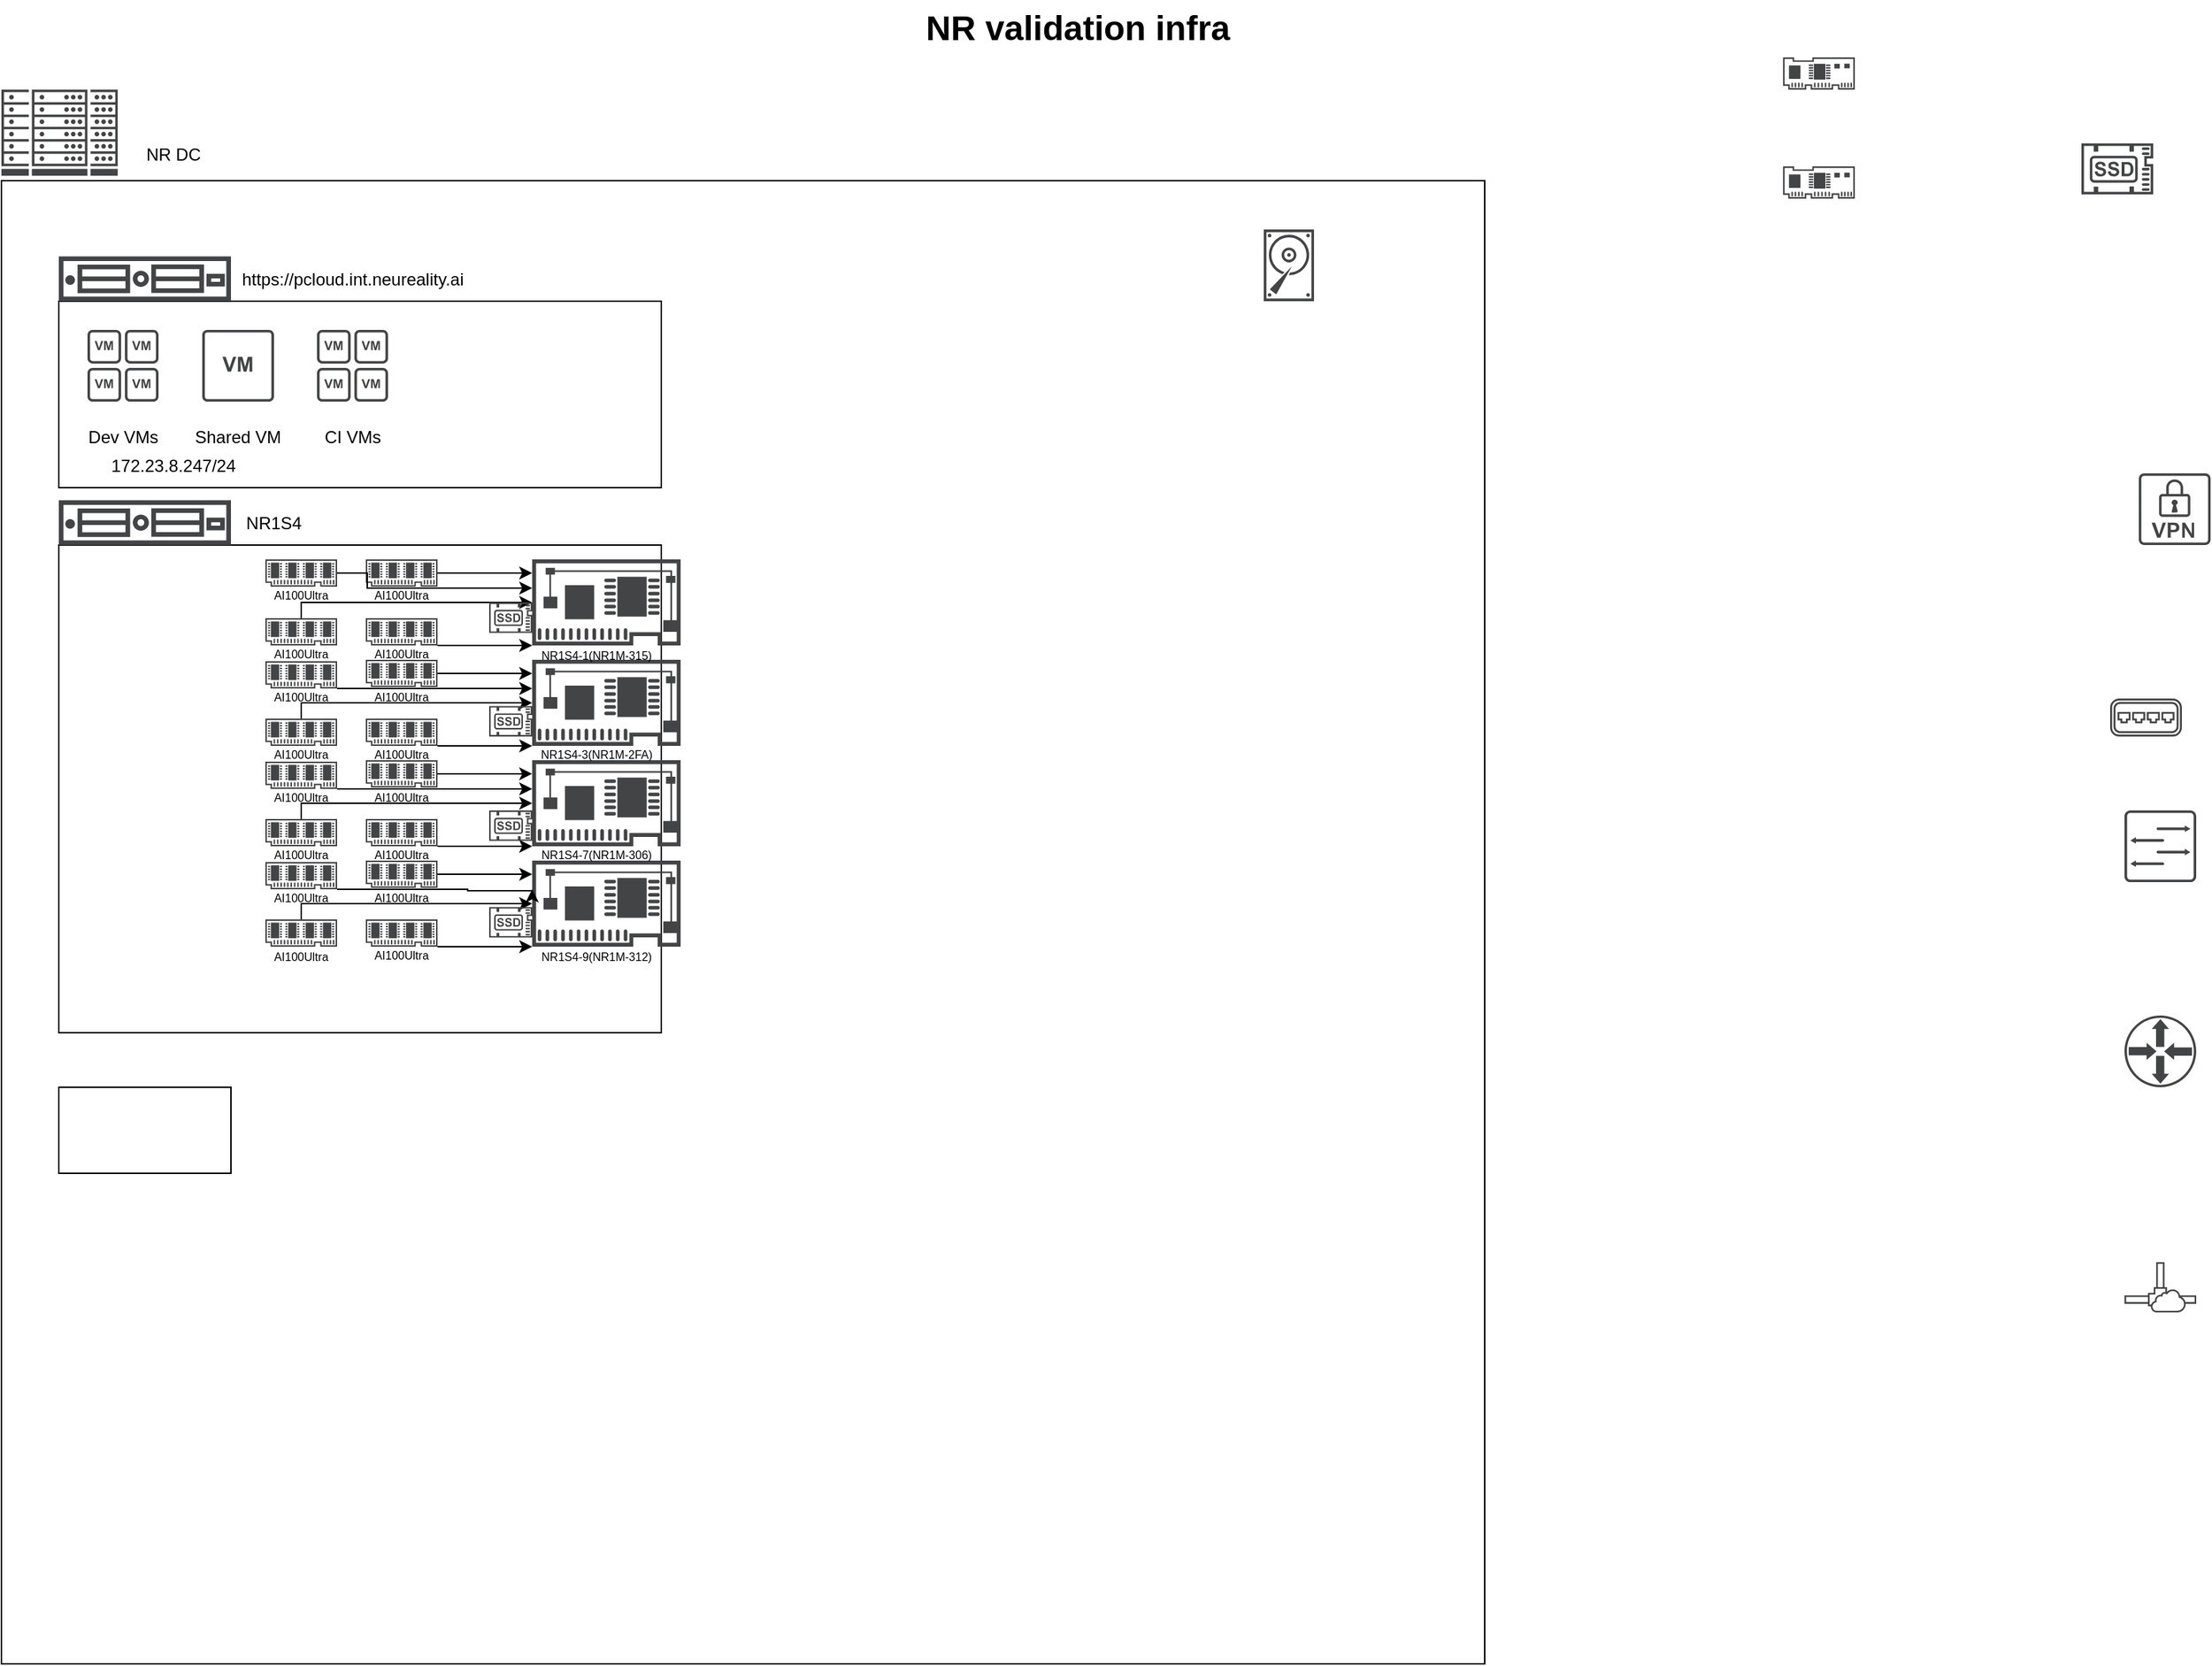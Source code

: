 <mxfile version="26.1.2">
  <diagram name="Page-1" id="e3a06f82-3646-2815-327d-82caf3d4e204">
    <mxGraphModel dx="1027" dy="695" grid="1" gridSize="10" guides="1" tooltips="1" connect="1" arrows="1" fold="1" page="1" pageScale="1.5" pageWidth="1169" pageHeight="826" background="none" math="0" shadow="0">
      <root>
        <mxCell id="0" style=";html=1;" />
        <mxCell id="1" style=";html=1;" parent="0" />
        <mxCell id="L7qNaI3SkkEX6VafHR-W-15" value="" style="whiteSpace=wrap;html=1;aspect=fixed;movable=0;resizable=0;rotatable=0;deletable=0;editable=0;locked=1;connectable=0;" vertex="1" parent="1">
          <mxGeometry x="180" y="156" width="1034" height="1034" as="geometry" />
        </mxCell>
        <mxCell id="L7qNaI3SkkEX6VafHR-W-18" value="" style="rounded=0;whiteSpace=wrap;html=1;movable=0;resizable=0;rotatable=0;deletable=0;editable=0;locked=1;connectable=0;" vertex="1" parent="1">
          <mxGeometry x="220" y="240" width="420" height="130" as="geometry" />
        </mxCell>
        <mxCell id="L7qNaI3SkkEX6VafHR-W-20" value="" style="rounded=0;whiteSpace=wrap;html=1;" vertex="1" parent="1">
          <mxGeometry x="220" y="788" width="120" height="60" as="geometry" />
        </mxCell>
        <mxCell id="L7qNaI3SkkEX6VafHR-W-19" value="" style="rounded=0;whiteSpace=wrap;html=1;movable=0;resizable=0;rotatable=0;deletable=0;editable=0;locked=1;connectable=0;" vertex="1" parent="1">
          <mxGeometry x="220" y="410" width="420" height="340" as="geometry" />
        </mxCell>
        <mxCell id="6a7d8f32e03d9370-62" value="NR validation infra" style="text;strokeColor=none;fillColor=none;html=1;fontSize=24;fontStyle=1;verticalAlign=middle;align=center;" parent="1" vertex="1">
          <mxGeometry x="499" y="30" width="861" height="40" as="geometry" />
        </mxCell>
        <mxCell id="L7qNaI3SkkEX6VafHR-W-2" value="" style="sketch=0;pointerEvents=1;shadow=0;dashed=0;html=1;strokeColor=none;fillColor=#434445;aspect=fixed;labelPosition=center;verticalLabelPosition=bottom;verticalAlign=top;align=center;outlineConnect=0;shape=mxgraph.vvd.ssd;" vertex="1" parent="1">
          <mxGeometry x="1630" y="130" width="50" height="35.5" as="geometry" />
        </mxCell>
        <mxCell id="L7qNaI3SkkEX6VafHR-W-3" value="" style="sketch=0;pointerEvents=1;shadow=0;dashed=0;html=1;strokeColor=none;fillColor=#434445;aspect=fixed;labelPosition=center;verticalLabelPosition=bottom;verticalAlign=top;align=center;outlineConnect=0;shape=mxgraph.vvd.physical_network_adapter;" vertex="1" parent="1">
          <mxGeometry x="550" y="420" width="103.45" height="60" as="geometry" />
        </mxCell>
        <mxCell id="L7qNaI3SkkEX6VafHR-W-4" value="" style="sketch=0;pointerEvents=1;shadow=0;dashed=0;html=1;strokeColor=none;fillColor=#434445;aspect=fixed;labelPosition=center;verticalLabelPosition=bottom;verticalAlign=top;align=center;outlineConnect=0;shape=mxgraph.vvd.scsi_controller;" vertex="1" parent="1">
          <mxGeometry x="1422" y="70" width="50" height="22.5" as="geometry" />
        </mxCell>
        <mxCell id="L7qNaI3SkkEX6VafHR-W-48" style="edgeStyle=orthogonalEdgeStyle;rounded=0;orthogonalLoop=1;jettySize=auto;html=1;" edge="1" parent="1" source="L7qNaI3SkkEX6VafHR-W-5">
          <mxGeometry relative="1" as="geometry">
            <mxPoint x="550" y="429.5" as="targetPoint" />
          </mxGeometry>
        </mxCell>
        <mxCell id="L7qNaI3SkkEX6VafHR-W-5" value="" style="sketch=0;pointerEvents=1;shadow=0;dashed=0;html=1;strokeColor=none;fillColor=#434445;aspect=fixed;labelPosition=center;verticalLabelPosition=bottom;verticalAlign=top;align=center;outlineConnect=0;shape=mxgraph.vvd.memory;" vertex="1" parent="1">
          <mxGeometry x="434" y="420" width="50" height="19" as="geometry" />
        </mxCell>
        <mxCell id="L7qNaI3SkkEX6VafHR-W-6" value="" style="sketch=0;pointerEvents=1;shadow=0;dashed=0;html=1;strokeColor=none;fillColor=#434445;aspect=fixed;labelPosition=center;verticalLabelPosition=bottom;verticalAlign=top;align=center;outlineConnect=0;shape=mxgraph.vvd.disk;" vertex="1" parent="1">
          <mxGeometry x="1060" y="190" width="35" height="50" as="geometry" />
        </mxCell>
        <mxCell id="L7qNaI3SkkEX6VafHR-W-8" value="" style="sketch=0;pointerEvents=1;shadow=0;dashed=0;html=1;strokeColor=none;fillColor=#434445;aspect=fixed;labelPosition=center;verticalLabelPosition=bottom;verticalAlign=top;align=center;outlineConnect=0;shape=mxgraph.vvd.virtual_machine;" vertex="1" parent="1">
          <mxGeometry x="320" y="260" width="50" height="50" as="geometry" />
        </mxCell>
        <mxCell id="L7qNaI3SkkEX6VafHR-W-10" value="" style="sketch=0;pointerEvents=1;shadow=0;dashed=0;html=1;strokeColor=none;fillColor=#434445;aspect=fixed;labelPosition=center;verticalLabelPosition=bottom;verticalAlign=top;align=center;outlineConnect=0;shape=mxgraph.vvd.vpn;" vertex="1" parent="1">
          <mxGeometry x="1670" y="360" width="50" height="50" as="geometry" />
        </mxCell>
        <mxCell id="L7qNaI3SkkEX6VafHR-W-11" value="" style="sketch=0;pointerEvents=1;shadow=0;dashed=0;html=1;strokeColor=none;fillColor=#434445;aspect=fixed;labelPosition=center;verticalLabelPosition=bottom;verticalAlign=top;align=center;outlineConnect=0;shape=mxgraph.vvd.virtual_switch;" vertex="1" parent="1">
          <mxGeometry x="1650" y="517" width="50" height="26.5" as="geometry" />
        </mxCell>
        <mxCell id="L7qNaI3SkkEX6VafHR-W-12" value="" style="sketch=0;pointerEvents=1;shadow=0;dashed=0;html=1;strokeColor=none;fillColor=#434445;aspect=fixed;labelPosition=center;verticalLabelPosition=bottom;verticalAlign=top;align=center;outlineConnect=0;shape=mxgraph.vvd.switch;" vertex="1" parent="1">
          <mxGeometry x="1660" y="595" width="50" height="50" as="geometry" />
        </mxCell>
        <mxCell id="L7qNaI3SkkEX6VafHR-W-13" value="" style="sketch=0;pointerEvents=1;shadow=0;dashed=0;html=1;strokeColor=none;fillColor=#434445;aspect=fixed;labelPosition=center;verticalLabelPosition=bottom;verticalAlign=top;align=center;outlineConnect=0;shape=mxgraph.vvd.physical_upstream_router;" vertex="1" parent="1">
          <mxGeometry x="1660" y="738" width="50" height="50" as="geometry" />
        </mxCell>
        <mxCell id="L7qNaI3SkkEX6VafHR-W-14" value="" style="sketch=0;pointerEvents=1;shadow=0;dashed=0;html=1;strokeColor=none;fillColor=#434445;aspect=fixed;labelPosition=center;verticalLabelPosition=bottom;verticalAlign=top;align=center;outlineConnect=0;shape=mxgraph.vvd.external_networks;" vertex="1" parent="1">
          <mxGeometry x="1660" y="910" width="50" height="35" as="geometry" />
        </mxCell>
        <mxCell id="L7qNaI3SkkEX6VafHR-W-1" value="" style="sketch=0;pointerEvents=1;shadow=0;dashed=0;html=1;strokeColor=none;fillColor=#434445;aspect=fixed;labelPosition=center;verticalLabelPosition=bottom;verticalAlign=top;align=center;outlineConnect=0;shape=mxgraph.vvd.server;movable=0;resizable=0;rotatable=0;deletable=0;editable=0;locked=1;connectable=0;" vertex="1" parent="1">
          <mxGeometry x="220" y="208.8" width="120" height="31.2" as="geometry" />
        </mxCell>
        <mxCell id="L7qNaI3SkkEX6VafHR-W-7" value="" style="sketch=0;pointerEvents=1;shadow=0;dashed=0;html=1;strokeColor=none;fillColor=#434445;aspect=fixed;labelPosition=center;verticalLabelPosition=bottom;verticalAlign=top;align=center;outlineConnect=0;shape=mxgraph.vvd.datacenter;movable=0;resizable=0;rotatable=0;deletable=0;editable=0;locked=1;connectable=0;" vertex="1" parent="1">
          <mxGeometry x="180" y="92.5" width="81.08" height="60" as="geometry" />
        </mxCell>
        <mxCell id="L7qNaI3SkkEX6VafHR-W-17" value="NR DC" style="text;html=1;align=center;verticalAlign=middle;whiteSpace=wrap;rounded=0;" vertex="1" parent="1">
          <mxGeometry x="240" y="122.5" width="120" height="30" as="geometry" />
        </mxCell>
        <mxCell id="L7qNaI3SkkEX6VafHR-W-9" value="" style="sketch=0;pointerEvents=1;shadow=0;dashed=0;html=1;strokeColor=none;fillColor=#434445;aspect=fixed;labelPosition=center;verticalLabelPosition=bottom;verticalAlign=top;align=center;outlineConnect=0;shape=mxgraph.vvd.vm_group;" vertex="1" parent="1">
          <mxGeometry x="240" y="260" width="49.5" height="50" as="geometry" />
        </mxCell>
        <mxCell id="L7qNaI3SkkEX6VafHR-W-21" value="Dev VMs" style="text;html=1;align=center;verticalAlign=middle;whiteSpace=wrap;rounded=0;" vertex="1" parent="1">
          <mxGeometry x="234.75" y="320" width="60" height="30" as="geometry" />
        </mxCell>
        <mxCell id="L7qNaI3SkkEX6VafHR-W-22" value="Shared VM" style="text;html=1;align=center;verticalAlign=middle;whiteSpace=wrap;rounded=0;" vertex="1" parent="1">
          <mxGeometry x="310" y="320" width="70" height="30" as="geometry" />
        </mxCell>
        <mxCell id="L7qNaI3SkkEX6VafHR-W-23" value="" style="sketch=0;pointerEvents=1;shadow=0;dashed=0;html=1;strokeColor=none;fillColor=#434445;aspect=fixed;labelPosition=center;verticalLabelPosition=bottom;verticalAlign=top;align=center;outlineConnect=0;shape=mxgraph.vvd.vm_group;" vertex="1" parent="1">
          <mxGeometry x="400" y="260" width="49.5" height="50" as="geometry" />
        </mxCell>
        <mxCell id="L7qNaI3SkkEX6VafHR-W-24" value="CI VMs" style="text;html=1;align=center;verticalAlign=middle;whiteSpace=wrap;rounded=0;" vertex="1" parent="1">
          <mxGeometry x="394.75" y="320" width="60" height="30" as="geometry" />
        </mxCell>
        <mxCell id="L7qNaI3SkkEX6VafHR-W-25" value="https://pcloud.int.neureality.ai" style="text;html=1;align=center;verticalAlign=middle;whiteSpace=wrap;rounded=0;" vertex="1" parent="1">
          <mxGeometry x="340" y="210" width="170" height="30" as="geometry" />
        </mxCell>
        <mxCell id="L7qNaI3SkkEX6VafHR-W-26" value="" style="sketch=0;pointerEvents=1;shadow=0;dashed=0;html=1;strokeColor=none;fillColor=#434445;aspect=fixed;labelPosition=center;verticalLabelPosition=bottom;verticalAlign=top;align=center;outlineConnect=0;shape=mxgraph.vvd.server;movable=0;resizable=0;rotatable=0;deletable=0;editable=0;locked=1;connectable=0;" vertex="1" parent="1">
          <mxGeometry x="220" y="378.8" width="120" height="31.2" as="geometry" />
        </mxCell>
        <mxCell id="L7qNaI3SkkEX6VafHR-W-27" value="NR1S4" style="text;html=1;align=center;verticalAlign=middle;whiteSpace=wrap;rounded=0;" vertex="1" parent="1">
          <mxGeometry x="340" y="380" width="60" height="30" as="geometry" />
        </mxCell>
        <mxCell id="L7qNaI3SkkEX6VafHR-W-28" value="172.23.8.247/24" style="text;html=1;align=center;verticalAlign=middle;whiteSpace=wrap;rounded=0;" vertex="1" parent="1">
          <mxGeometry x="220" y="340" width="160" height="30" as="geometry" />
        </mxCell>
        <mxCell id="L7qNaI3SkkEX6VafHR-W-29" value="" style="sketch=0;pointerEvents=1;shadow=0;dashed=0;html=1;strokeColor=none;fillColor=#434445;aspect=fixed;labelPosition=center;verticalLabelPosition=bottom;verticalAlign=top;align=center;outlineConnect=0;shape=mxgraph.vvd.scsi_controller;" vertex="1" parent="1">
          <mxGeometry x="1422" y="146" width="50" height="22.5" as="geometry" />
        </mxCell>
        <mxCell id="L7qNaI3SkkEX6VafHR-W-35" value="" style="sketch=0;pointerEvents=1;shadow=0;dashed=0;html=1;strokeColor=none;fillColor=#434445;aspect=fixed;labelPosition=center;verticalLabelPosition=bottom;verticalAlign=top;align=center;outlineConnect=0;shape=mxgraph.vvd.physical_network_adapter;" vertex="1" parent="1">
          <mxGeometry x="550" y="630" width="103.45" height="60" as="geometry" />
        </mxCell>
        <mxCell id="L7qNaI3SkkEX6VafHR-W-40" value="" style="sketch=0;pointerEvents=1;shadow=0;dashed=0;html=1;strokeColor=none;fillColor=#434445;aspect=fixed;labelPosition=center;verticalLabelPosition=bottom;verticalAlign=top;align=center;outlineConnect=0;shape=mxgraph.vvd.physical_network_adapter;" vertex="1" parent="1">
          <mxGeometry x="550" y="490" width="103.45" height="60" as="geometry" />
        </mxCell>
        <mxCell id="L7qNaI3SkkEX6VafHR-W-41" value="" style="sketch=0;pointerEvents=1;shadow=0;dashed=0;html=1;strokeColor=none;fillColor=#434445;aspect=fixed;labelPosition=center;verticalLabelPosition=bottom;verticalAlign=top;align=center;outlineConnect=0;shape=mxgraph.vvd.physical_network_adapter;" vertex="1" parent="1">
          <mxGeometry x="550" y="560" width="103.45" height="60" as="geometry" />
        </mxCell>
        <mxCell id="L7qNaI3SkkEX6VafHR-W-67" style="edgeStyle=orthogonalEdgeStyle;rounded=0;orthogonalLoop=1;jettySize=auto;html=1;" edge="1" parent="1" source="L7qNaI3SkkEX6VafHR-W-42">
          <mxGeometry relative="1" as="geometry">
            <mxPoint x="550" y="499.5" as="targetPoint" />
          </mxGeometry>
        </mxCell>
        <mxCell id="L7qNaI3SkkEX6VafHR-W-42" value="" style="sketch=0;pointerEvents=1;shadow=0;dashed=0;html=1;strokeColor=none;fillColor=#434445;aspect=fixed;labelPosition=center;verticalLabelPosition=bottom;verticalAlign=top;align=center;outlineConnect=0;shape=mxgraph.vvd.memory;" vertex="1" parent="1">
          <mxGeometry x="434" y="490" width="50" height="19" as="geometry" />
        </mxCell>
        <mxCell id="L7qNaI3SkkEX6VafHR-W-128" style="edgeStyle=orthogonalEdgeStyle;rounded=0;orthogonalLoop=1;jettySize=auto;html=1;" edge="1" parent="1" source="L7qNaI3SkkEX6VafHR-W-43">
          <mxGeometry relative="1" as="geometry">
            <mxPoint x="550" y="480" as="targetPoint" />
            <Array as="points">
              <mxPoint x="500" y="480" />
              <mxPoint x="500" y="480" />
            </Array>
          </mxGeometry>
        </mxCell>
        <mxCell id="L7qNaI3SkkEX6VafHR-W-43" value="" style="sketch=0;pointerEvents=1;shadow=0;dashed=0;html=1;strokeColor=none;fillColor=#434445;aspect=fixed;labelPosition=center;verticalLabelPosition=bottom;verticalAlign=top;align=center;outlineConnect=0;shape=mxgraph.vvd.memory;" vertex="1" parent="1">
          <mxGeometry x="434" y="461" width="50" height="19" as="geometry" />
        </mxCell>
        <mxCell id="L7qNaI3SkkEX6VafHR-W-89" style="edgeStyle=orthogonalEdgeStyle;rounded=0;orthogonalLoop=1;jettySize=auto;html=1;" edge="1" parent="1" source="L7qNaI3SkkEX6VafHR-W-44">
          <mxGeometry relative="1" as="geometry">
            <mxPoint x="550" y="440" as="targetPoint" />
            <Array as="points">
              <mxPoint x="435" y="440" />
            </Array>
          </mxGeometry>
        </mxCell>
        <mxCell id="L7qNaI3SkkEX6VafHR-W-44" value="" style="sketch=0;pointerEvents=1;shadow=0;dashed=0;html=1;strokeColor=none;fillColor=#434445;aspect=fixed;labelPosition=center;verticalLabelPosition=bottom;verticalAlign=top;align=center;outlineConnect=0;shape=mxgraph.vvd.memory;" vertex="1" parent="1">
          <mxGeometry x="364" y="420" width="50" height="19" as="geometry" />
        </mxCell>
        <mxCell id="L7qNaI3SkkEX6VafHR-W-129" style="edgeStyle=orthogonalEdgeStyle;rounded=0;orthogonalLoop=1;jettySize=auto;html=1;" edge="1" parent="1" source="L7qNaI3SkkEX6VafHR-W-45" target="L7qNaI3SkkEX6VafHR-W-3">
          <mxGeometry relative="1" as="geometry">
            <Array as="points">
              <mxPoint x="389" y="450" />
            </Array>
          </mxGeometry>
        </mxCell>
        <mxCell id="L7qNaI3SkkEX6VafHR-W-45" value="" style="sketch=0;pointerEvents=1;shadow=0;dashed=0;html=1;strokeColor=none;fillColor=#434445;aspect=fixed;labelPosition=center;verticalLabelPosition=bottom;verticalAlign=top;align=center;outlineConnect=0;shape=mxgraph.vvd.memory;" vertex="1" parent="1">
          <mxGeometry x="364" y="461" width="50" height="19" as="geometry" />
        </mxCell>
        <mxCell id="L7qNaI3SkkEX6VafHR-W-126" style="edgeStyle=orthogonalEdgeStyle;rounded=0;orthogonalLoop=1;jettySize=auto;html=1;" edge="1" parent="1" source="L7qNaI3SkkEX6VafHR-W-56" target="L7qNaI3SkkEX6VafHR-W-40">
          <mxGeometry relative="1" as="geometry">
            <Array as="points">
              <mxPoint x="389" y="520" />
            </Array>
          </mxGeometry>
        </mxCell>
        <mxCell id="L7qNaI3SkkEX6VafHR-W-56" value="" style="sketch=0;pointerEvents=1;shadow=0;dashed=0;html=1;strokeColor=none;fillColor=#434445;aspect=fixed;labelPosition=center;verticalLabelPosition=bottom;verticalAlign=top;align=center;outlineConnect=0;shape=mxgraph.vvd.memory;" vertex="1" parent="1">
          <mxGeometry x="364" y="531" width="50" height="19" as="geometry" />
        </mxCell>
        <mxCell id="L7qNaI3SkkEX6VafHR-W-124" style="edgeStyle=orthogonalEdgeStyle;rounded=0;orthogonalLoop=1;jettySize=auto;html=1;" edge="1" parent="1" source="L7qNaI3SkkEX6VafHR-W-57">
          <mxGeometry relative="1" as="geometry">
            <mxPoint x="550" y="550" as="targetPoint" />
            <Array as="points">
              <mxPoint x="500" y="550" />
              <mxPoint x="500" y="550" />
            </Array>
          </mxGeometry>
        </mxCell>
        <mxCell id="L7qNaI3SkkEX6VafHR-W-57" value="" style="sketch=0;pointerEvents=1;shadow=0;dashed=0;html=1;strokeColor=none;fillColor=#434445;aspect=fixed;labelPosition=center;verticalLabelPosition=bottom;verticalAlign=top;align=center;outlineConnect=0;shape=mxgraph.vvd.memory;" vertex="1" parent="1">
          <mxGeometry x="434" y="531" width="50" height="19" as="geometry" />
        </mxCell>
        <mxCell id="L7qNaI3SkkEX6VafHR-W-74" style="edgeStyle=orthogonalEdgeStyle;rounded=0;orthogonalLoop=1;jettySize=auto;html=1;" edge="1" parent="1" source="L7qNaI3SkkEX6VafHR-W-58">
          <mxGeometry relative="1" as="geometry">
            <mxPoint x="550" y="510.0" as="targetPoint" />
            <Array as="points">
              <mxPoint x="480" y="510" />
              <mxPoint x="480" y="510" />
            </Array>
          </mxGeometry>
        </mxCell>
        <mxCell id="L7qNaI3SkkEX6VafHR-W-58" value="" style="sketch=0;pointerEvents=1;shadow=0;dashed=0;html=1;strokeColor=none;fillColor=#434445;aspect=fixed;labelPosition=center;verticalLabelPosition=bottom;verticalAlign=top;align=center;outlineConnect=0;shape=mxgraph.vvd.memory;" vertex="1" parent="1">
          <mxGeometry x="364" y="491" width="50" height="19" as="geometry" />
        </mxCell>
        <mxCell id="L7qNaI3SkkEX6VafHR-W-59" value="" style="sketch=0;pointerEvents=1;shadow=0;dashed=0;html=1;strokeColor=none;fillColor=#434445;aspect=fixed;labelPosition=center;verticalLabelPosition=bottom;verticalAlign=top;align=center;outlineConnect=0;shape=mxgraph.vvd.memory;" vertex="1" parent="1">
          <mxGeometry x="434" y="560" width="50" height="19" as="geometry" />
        </mxCell>
        <mxCell id="L7qNaI3SkkEX6VafHR-W-119" style="edgeStyle=orthogonalEdgeStyle;rounded=0;orthogonalLoop=1;jettySize=auto;html=1;" edge="1" parent="1" source="L7qNaI3SkkEX6VafHR-W-60" target="L7qNaI3SkkEX6VafHR-W-41">
          <mxGeometry relative="1" as="geometry">
            <Array as="points">
              <mxPoint x="389" y="590" />
            </Array>
          </mxGeometry>
        </mxCell>
        <mxCell id="L7qNaI3SkkEX6VafHR-W-60" value="" style="sketch=0;pointerEvents=1;shadow=0;dashed=0;html=1;strokeColor=none;fillColor=#434445;aspect=fixed;labelPosition=center;verticalLabelPosition=bottom;verticalAlign=top;align=center;outlineConnect=0;shape=mxgraph.vvd.memory;" vertex="1" parent="1">
          <mxGeometry x="364" y="601" width="50" height="19" as="geometry" />
        </mxCell>
        <mxCell id="L7qNaI3SkkEX6VafHR-W-120" style="edgeStyle=orthogonalEdgeStyle;rounded=0;orthogonalLoop=1;jettySize=auto;html=1;" edge="1" parent="1" source="L7qNaI3SkkEX6VafHR-W-61">
          <mxGeometry relative="1" as="geometry">
            <mxPoint x="550" y="620" as="targetPoint" />
            <Array as="points">
              <mxPoint x="500" y="620" />
              <mxPoint x="500" y="620" />
            </Array>
          </mxGeometry>
        </mxCell>
        <mxCell id="L7qNaI3SkkEX6VafHR-W-61" value="" style="sketch=0;pointerEvents=1;shadow=0;dashed=0;html=1;strokeColor=none;fillColor=#434445;aspect=fixed;labelPosition=center;verticalLabelPosition=bottom;verticalAlign=top;align=center;outlineConnect=0;shape=mxgraph.vvd.memory;" vertex="1" parent="1">
          <mxGeometry x="434" y="601" width="50" height="19" as="geometry" />
        </mxCell>
        <mxCell id="L7qNaI3SkkEX6VafHR-W-86" style="edgeStyle=orthogonalEdgeStyle;rounded=0;orthogonalLoop=1;jettySize=auto;html=1;" edge="1" parent="1" source="L7qNaI3SkkEX6VafHR-W-62" target="L7qNaI3SkkEX6VafHR-W-41">
          <mxGeometry relative="1" as="geometry">
            <Array as="points">
              <mxPoint x="490" y="580" />
              <mxPoint x="490" y="580" />
            </Array>
          </mxGeometry>
        </mxCell>
        <mxCell id="L7qNaI3SkkEX6VafHR-W-62" value="" style="sketch=0;pointerEvents=1;shadow=0;dashed=0;html=1;strokeColor=none;fillColor=#434445;aspect=fixed;labelPosition=center;verticalLabelPosition=bottom;verticalAlign=top;align=center;outlineConnect=0;shape=mxgraph.vvd.memory;" vertex="1" parent="1">
          <mxGeometry x="364" y="561" width="50" height="19" as="geometry" />
        </mxCell>
        <mxCell id="L7qNaI3SkkEX6VafHR-W-90" style="edgeStyle=orthogonalEdgeStyle;rounded=0;orthogonalLoop=1;jettySize=auto;html=1;" edge="1" parent="1" source="L7qNaI3SkkEX6VafHR-W-63">
          <mxGeometry relative="1" as="geometry">
            <mxPoint x="550" y="639.5" as="targetPoint" />
          </mxGeometry>
        </mxCell>
        <mxCell id="L7qNaI3SkkEX6VafHR-W-63" value="" style="sketch=0;pointerEvents=1;shadow=0;dashed=0;html=1;strokeColor=none;fillColor=#434445;aspect=fixed;labelPosition=center;verticalLabelPosition=bottom;verticalAlign=top;align=center;outlineConnect=0;shape=mxgraph.vvd.memory;" vertex="1" parent="1">
          <mxGeometry x="434" y="630" width="50" height="19" as="geometry" />
        </mxCell>
        <mxCell id="L7qNaI3SkkEX6VafHR-W-118" style="edgeStyle=orthogonalEdgeStyle;rounded=0;orthogonalLoop=1;jettySize=auto;html=1;" edge="1" parent="1" source="L7qNaI3SkkEX6VafHR-W-64" target="L7qNaI3SkkEX6VafHR-W-35">
          <mxGeometry relative="1" as="geometry">
            <Array as="points">
              <mxPoint x="389" y="660" />
            </Array>
          </mxGeometry>
        </mxCell>
        <mxCell id="L7qNaI3SkkEX6VafHR-W-64" value="" style="sketch=0;pointerEvents=1;shadow=0;dashed=0;html=1;strokeColor=none;fillColor=#434445;aspect=fixed;labelPosition=center;verticalLabelPosition=bottom;verticalAlign=top;align=center;outlineConnect=0;shape=mxgraph.vvd.memory;" vertex="1" parent="1">
          <mxGeometry x="364" y="671" width="50" height="19" as="geometry" />
        </mxCell>
        <mxCell id="L7qNaI3SkkEX6VafHR-W-121" style="edgeStyle=orthogonalEdgeStyle;rounded=0;orthogonalLoop=1;jettySize=auto;html=1;" edge="1" parent="1" source="L7qNaI3SkkEX6VafHR-W-65">
          <mxGeometry relative="1" as="geometry">
            <mxPoint x="550" y="690" as="targetPoint" />
            <Array as="points">
              <mxPoint x="500" y="690" />
              <mxPoint x="500" y="690" />
            </Array>
          </mxGeometry>
        </mxCell>
        <mxCell id="L7qNaI3SkkEX6VafHR-W-65" value="" style="sketch=0;pointerEvents=1;shadow=0;dashed=0;html=1;strokeColor=none;fillColor=#434445;aspect=fixed;labelPosition=center;verticalLabelPosition=bottom;verticalAlign=top;align=center;outlineConnect=0;shape=mxgraph.vvd.memory;" vertex="1" parent="1">
          <mxGeometry x="434" y="671" width="50" height="19" as="geometry" />
        </mxCell>
        <mxCell id="L7qNaI3SkkEX6VafHR-W-93" style="edgeStyle=orthogonalEdgeStyle;rounded=0;orthogonalLoop=1;jettySize=auto;html=1;" edge="1" parent="1" source="L7qNaI3SkkEX6VafHR-W-66">
          <mxGeometry relative="1" as="geometry">
            <mxPoint x="550" y="650" as="targetPoint" />
            <Array as="points">
              <mxPoint x="505" y="650" />
              <mxPoint x="505" y="651" />
              <mxPoint x="550" y="651" />
            </Array>
          </mxGeometry>
        </mxCell>
        <mxCell id="L7qNaI3SkkEX6VafHR-W-66" value="" style="sketch=0;pointerEvents=1;shadow=0;dashed=0;html=1;strokeColor=none;fillColor=#434445;aspect=fixed;labelPosition=center;verticalLabelPosition=bottom;verticalAlign=top;align=center;outlineConnect=0;shape=mxgraph.vvd.memory;" vertex="1" parent="1">
          <mxGeometry x="364" y="631" width="50" height="19" as="geometry" />
        </mxCell>
        <mxCell id="L7qNaI3SkkEX6VafHR-W-77" style="edgeStyle=orthogonalEdgeStyle;rounded=0;orthogonalLoop=1;jettySize=auto;html=1;entryX=0;entryY=0.158;entryDx=0;entryDy=0;entryPerimeter=0;" edge="1" parent="1" source="L7qNaI3SkkEX6VafHR-W-59" target="L7qNaI3SkkEX6VafHR-W-41">
          <mxGeometry relative="1" as="geometry" />
        </mxCell>
        <mxCell id="L7qNaI3SkkEX6VafHR-W-94" value="&lt;font style=&quot;font-size: 8px;&quot;&gt;AI100Ultra&lt;/font&gt;" style="text;html=1;align=center;verticalAlign=middle;whiteSpace=wrap;rounded=0;" vertex="1" parent="1">
          <mxGeometry x="364" y="439" width="50" height="9" as="geometry" />
        </mxCell>
        <mxCell id="L7qNaI3SkkEX6VafHR-W-95" value="&lt;font style=&quot;font-size: 8px;&quot;&gt;AI100Ultra&lt;/font&gt;" style="text;html=1;align=center;verticalAlign=middle;whiteSpace=wrap;rounded=0;" vertex="1" parent="1">
          <mxGeometry x="434" y="439" width="50" height="9" as="geometry" />
        </mxCell>
        <mxCell id="L7qNaI3SkkEX6VafHR-W-96" value="&lt;font style=&quot;font-size: 8px;&quot;&gt;AI100Ultra&lt;/font&gt;" style="text;html=1;align=center;verticalAlign=middle;whiteSpace=wrap;rounded=0;" vertex="1" parent="1">
          <mxGeometry x="364" y="480" width="50" height="9" as="geometry" />
        </mxCell>
        <mxCell id="L7qNaI3SkkEX6VafHR-W-97" value="&lt;font style=&quot;font-size: 8px;&quot;&gt;AI100Ultra&lt;/font&gt;" style="text;html=1;align=center;verticalAlign=middle;whiteSpace=wrap;rounded=0;" vertex="1" parent="1">
          <mxGeometry x="434" y="480" width="50" height="9" as="geometry" />
        </mxCell>
        <mxCell id="L7qNaI3SkkEX6VafHR-W-98" value="&lt;font style=&quot;font-size: 8px;&quot;&gt;AI100Ultra&lt;/font&gt;" style="text;html=1;align=center;verticalAlign=middle;whiteSpace=wrap;rounded=0;" vertex="1" parent="1">
          <mxGeometry x="364" y="510" width="50" height="9" as="geometry" />
        </mxCell>
        <mxCell id="L7qNaI3SkkEX6VafHR-W-99" value="&lt;font style=&quot;font-size: 8px;&quot;&gt;AI100Ultra&lt;/font&gt;" style="text;html=1;align=center;verticalAlign=middle;whiteSpace=wrap;rounded=0;" vertex="1" parent="1">
          <mxGeometry x="434" y="510" width="50" height="9" as="geometry" />
        </mxCell>
        <mxCell id="L7qNaI3SkkEX6VafHR-W-100" value="&lt;font style=&quot;font-size: 8px;&quot;&gt;AI100Ultra&lt;/font&gt;" style="text;html=1;align=center;verticalAlign=middle;whiteSpace=wrap;rounded=0;" vertex="1" parent="1">
          <mxGeometry x="364" y="550" width="50" height="9" as="geometry" />
        </mxCell>
        <mxCell id="L7qNaI3SkkEX6VafHR-W-101" value="&lt;font style=&quot;font-size: 8px;&quot;&gt;AI100Ultra&lt;/font&gt;" style="text;html=1;align=center;verticalAlign=middle;whiteSpace=wrap;rounded=0;" vertex="1" parent="1">
          <mxGeometry x="434" y="550" width="50" height="9" as="geometry" />
        </mxCell>
        <mxCell id="L7qNaI3SkkEX6VafHR-W-102" value="&lt;font style=&quot;font-size: 8px;&quot;&gt;AI100Ultra&lt;/font&gt;" style="text;html=1;align=center;verticalAlign=middle;whiteSpace=wrap;rounded=0;" vertex="1" parent="1">
          <mxGeometry x="364" y="580" width="50" height="9" as="geometry" />
        </mxCell>
        <mxCell id="L7qNaI3SkkEX6VafHR-W-103" value="&lt;font style=&quot;font-size: 8px;&quot;&gt;AI100Ultra&lt;/font&gt;" style="text;html=1;align=center;verticalAlign=middle;whiteSpace=wrap;rounded=0;" vertex="1" parent="1">
          <mxGeometry x="434" y="580" width="50" height="9" as="geometry" />
        </mxCell>
        <mxCell id="L7qNaI3SkkEX6VafHR-W-104" value="&lt;font style=&quot;font-size: 8px;&quot;&gt;AI100Ultra&lt;/font&gt;" style="text;html=1;align=center;verticalAlign=middle;whiteSpace=wrap;rounded=0;" vertex="1" parent="1">
          <mxGeometry x="364" y="620" width="50" height="9" as="geometry" />
        </mxCell>
        <mxCell id="L7qNaI3SkkEX6VafHR-W-105" value="&lt;font style=&quot;font-size: 8px;&quot;&gt;AI100Ultra&lt;/font&gt;" style="text;html=1;align=center;verticalAlign=middle;whiteSpace=wrap;rounded=0;" vertex="1" parent="1">
          <mxGeometry x="434" y="620" width="50" height="9" as="geometry" />
        </mxCell>
        <mxCell id="L7qNaI3SkkEX6VafHR-W-106" value="&lt;font style=&quot;font-size: 8px;&quot;&gt;AI100Ultra&lt;/font&gt;" style="text;html=1;align=center;verticalAlign=middle;whiteSpace=wrap;rounded=0;" vertex="1" parent="1">
          <mxGeometry x="364" y="650" width="50" height="9" as="geometry" />
        </mxCell>
        <mxCell id="L7qNaI3SkkEX6VafHR-W-107" value="&lt;font style=&quot;font-size: 8px;&quot;&gt;AI100Ultra&lt;/font&gt;" style="text;html=1;align=center;verticalAlign=middle;whiteSpace=wrap;rounded=0;" vertex="1" parent="1">
          <mxGeometry x="434" y="650" width="50" height="9" as="geometry" />
        </mxCell>
        <mxCell id="L7qNaI3SkkEX6VafHR-W-108" value="&lt;font style=&quot;font-size: 8px;&quot;&gt;AI100Ultra&lt;/font&gt;" style="text;html=1;align=center;verticalAlign=middle;whiteSpace=wrap;rounded=0;" vertex="1" parent="1">
          <mxGeometry x="364" y="691" width="50" height="9" as="geometry" />
        </mxCell>
        <mxCell id="L7qNaI3SkkEX6VafHR-W-109" value="&lt;font style=&quot;font-size: 8px;&quot;&gt;AI100Ultra&lt;/font&gt;" style="text;html=1;align=center;verticalAlign=middle;whiteSpace=wrap;rounded=0;" vertex="1" parent="1">
          <mxGeometry x="434" y="690" width="50" height="9" as="geometry" />
        </mxCell>
        <mxCell id="L7qNaI3SkkEX6VafHR-W-110" value="&lt;font style=&quot;font-size: 8px;&quot;&gt;NR1S4-1(NR1M-315)&lt;/font&gt;" style="text;html=1;align=center;verticalAlign=middle;whiteSpace=wrap;rounded=0;" vertex="1" parent="1">
          <mxGeometry x="550" y="481" width="90" height="9" as="geometry" />
        </mxCell>
        <mxCell id="L7qNaI3SkkEX6VafHR-W-111" value="&lt;font style=&quot;font-size: 8px;&quot;&gt;NR1S4-3(NR1M-2FA)&lt;/font&gt;" style="text;html=1;align=center;verticalAlign=middle;whiteSpace=wrap;rounded=0;" vertex="1" parent="1">
          <mxGeometry x="550" y="550" width="90" height="9" as="geometry" />
        </mxCell>
        <mxCell id="L7qNaI3SkkEX6VafHR-W-112" value="&lt;font style=&quot;font-size: 8px;&quot;&gt;NR1S4-7(NR1M-306)&lt;/font&gt;" style="text;html=1;align=center;verticalAlign=middle;whiteSpace=wrap;rounded=0;" vertex="1" parent="1">
          <mxGeometry x="550" y="620" width="90" height="9" as="geometry" />
        </mxCell>
        <mxCell id="L7qNaI3SkkEX6VafHR-W-113" value="&lt;font style=&quot;font-size: 8px;&quot;&gt;NR1S4-9(NR1M-312)&lt;/font&gt;" style="text;html=1;align=center;verticalAlign=middle;whiteSpace=wrap;rounded=0;" vertex="1" parent="1">
          <mxGeometry x="550" y="691" width="90" height="9" as="geometry" />
        </mxCell>
        <mxCell id="L7qNaI3SkkEX6VafHR-W-114" value="" style="sketch=0;pointerEvents=1;shadow=0;dashed=0;html=1;strokeColor=none;fillColor=#434445;aspect=fixed;labelPosition=center;verticalLabelPosition=bottom;verticalAlign=top;align=center;outlineConnect=0;shape=mxgraph.vvd.ssd;direction=east;" vertex="1" parent="1">
          <mxGeometry x="520" y="662.35" width="30" height="21.3" as="geometry" />
        </mxCell>
        <mxCell id="L7qNaI3SkkEX6VafHR-W-123" value="" style="sketch=0;pointerEvents=1;shadow=0;dashed=0;html=1;strokeColor=none;fillColor=#434445;aspect=fixed;labelPosition=center;verticalLabelPosition=bottom;verticalAlign=top;align=center;outlineConnect=0;shape=mxgraph.vvd.ssd;direction=east;" vertex="1" parent="1">
          <mxGeometry x="520" y="595" width="30" height="21.3" as="geometry" />
        </mxCell>
        <mxCell id="L7qNaI3SkkEX6VafHR-W-127" value="" style="sketch=0;pointerEvents=1;shadow=0;dashed=0;html=1;strokeColor=none;fillColor=#434445;aspect=fixed;labelPosition=center;verticalLabelPosition=bottom;verticalAlign=top;align=center;outlineConnect=0;shape=mxgraph.vvd.ssd;direction=east;" vertex="1" parent="1">
          <mxGeometry x="520" y="522.2" width="30" height="21.3" as="geometry" />
        </mxCell>
        <mxCell id="L7qNaI3SkkEX6VafHR-W-130" value="" style="sketch=0;pointerEvents=1;shadow=0;dashed=0;html=1;strokeColor=none;fillColor=#434445;aspect=fixed;labelPosition=center;verticalLabelPosition=bottom;verticalAlign=top;align=center;outlineConnect=0;shape=mxgraph.vvd.ssd;direction=east;" vertex="1" parent="1">
          <mxGeometry x="520" y="450.0" width="30" height="21.3" as="geometry" />
        </mxCell>
      </root>
    </mxGraphModel>
  </diagram>
</mxfile>
